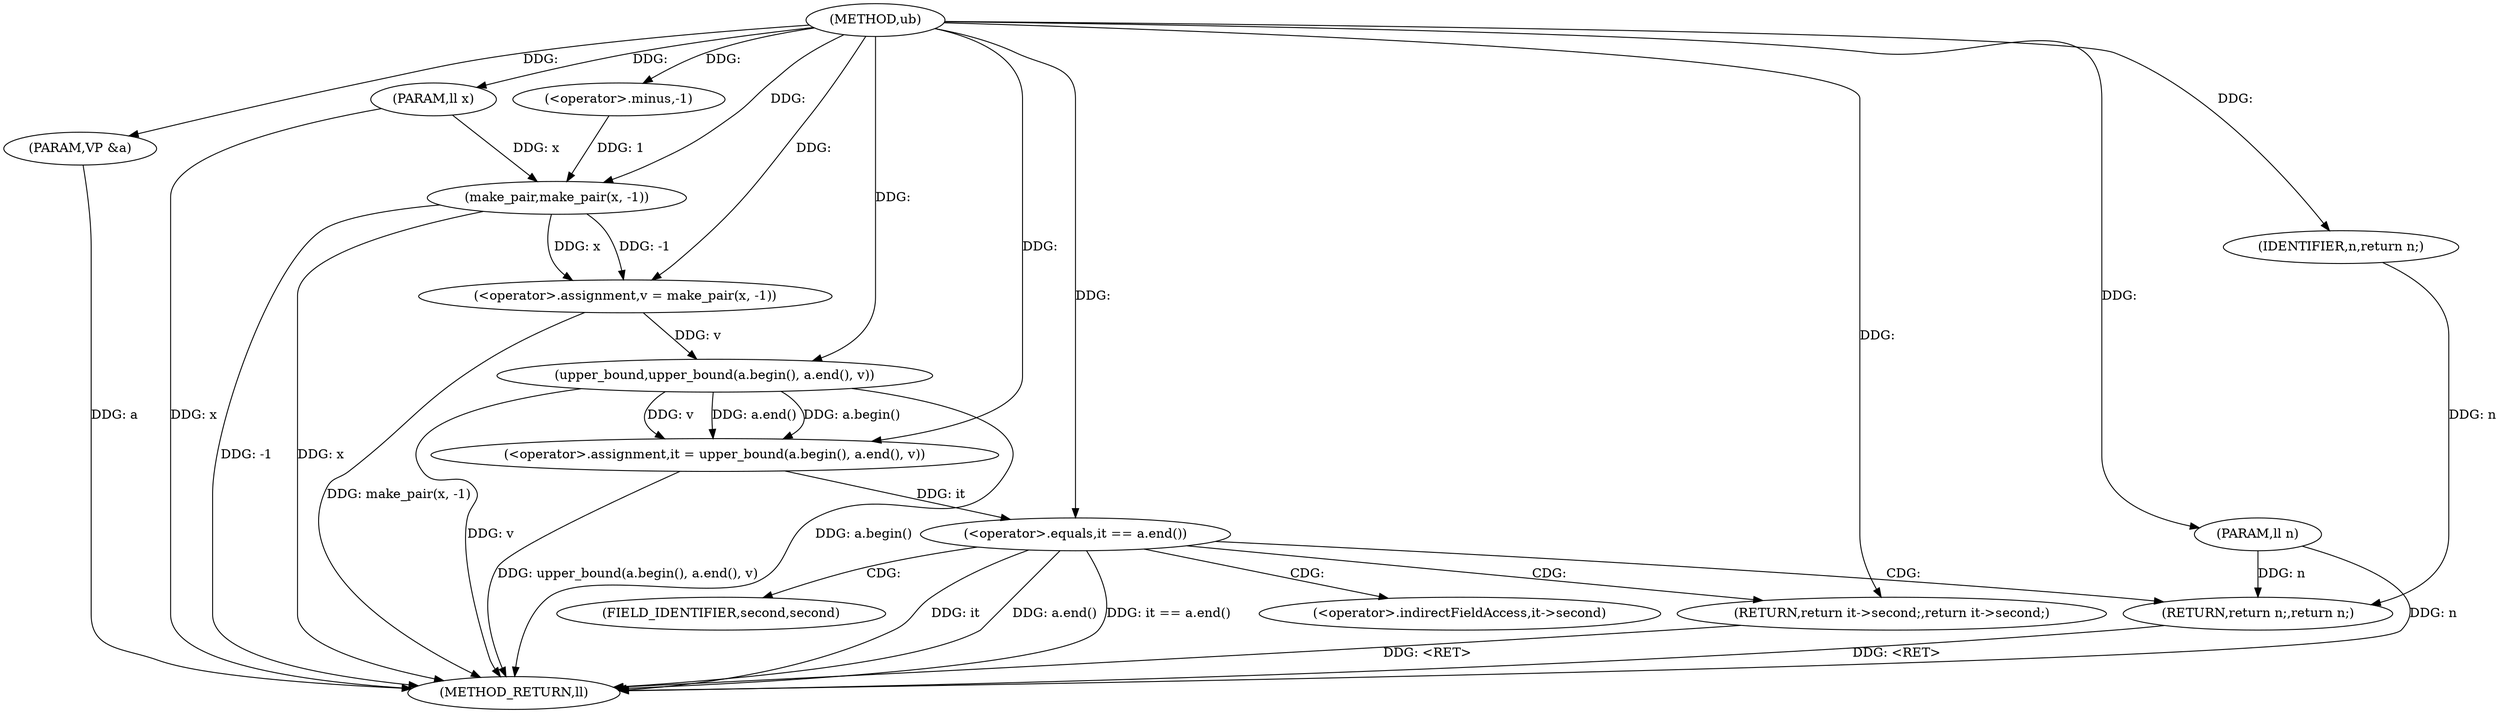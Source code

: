 digraph "ub" {  
"1000105" [label = "(METHOD,ub)" ]
"1000135" [label = "(METHOD_RETURN,ll)" ]
"1000106" [label = "(PARAM,VP &a)" ]
"1000107" [label = "(PARAM,ll x)" ]
"1000108" [label = "(PARAM,ll n)" ]
"1000111" [label = "(<operator>.assignment,v = make_pair(x, -1))" ]
"1000118" [label = "(<operator>.assignment,it = upper_bound(a.begin(), a.end(), v))" ]
"1000125" [label = "(<operator>.equals,it == a.end())" ]
"1000128" [label = "(RETURN,return n;,return n;)" ]
"1000113" [label = "(make_pair,make_pair(x, -1))" ]
"1000120" [label = "(upper_bound,upper_bound(a.begin(), a.end(), v))" ]
"1000129" [label = "(IDENTIFIER,n,return n;)" ]
"1000131" [label = "(RETURN,return it->second;,return it->second;)" ]
"1000115" [label = "(<operator>.minus,-1)" ]
"1000132" [label = "(<operator>.indirectFieldAccess,it->second)" ]
"1000134" [label = "(FIELD_IDENTIFIER,second,second)" ]
  "1000128" -> "1000135"  [ label = "DDG: <RET>"] 
  "1000106" -> "1000135"  [ label = "DDG: a"] 
  "1000107" -> "1000135"  [ label = "DDG: x"] 
  "1000108" -> "1000135"  [ label = "DDG: n"] 
  "1000113" -> "1000135"  [ label = "DDG: x"] 
  "1000113" -> "1000135"  [ label = "DDG: -1"] 
  "1000111" -> "1000135"  [ label = "DDG: make_pair(x, -1)"] 
  "1000120" -> "1000135"  [ label = "DDG: a.begin()"] 
  "1000120" -> "1000135"  [ label = "DDG: v"] 
  "1000118" -> "1000135"  [ label = "DDG: upper_bound(a.begin(), a.end(), v)"] 
  "1000125" -> "1000135"  [ label = "DDG: it"] 
  "1000125" -> "1000135"  [ label = "DDG: a.end()"] 
  "1000125" -> "1000135"  [ label = "DDG: it == a.end()"] 
  "1000131" -> "1000135"  [ label = "DDG: <RET>"] 
  "1000105" -> "1000106"  [ label = "DDG: "] 
  "1000105" -> "1000107"  [ label = "DDG: "] 
  "1000105" -> "1000108"  [ label = "DDG: "] 
  "1000113" -> "1000111"  [ label = "DDG: -1"] 
  "1000113" -> "1000111"  [ label = "DDG: x"] 
  "1000120" -> "1000118"  [ label = "DDG: a.begin()"] 
  "1000120" -> "1000118"  [ label = "DDG: v"] 
  "1000120" -> "1000118"  [ label = "DDG: a.end()"] 
  "1000105" -> "1000111"  [ label = "DDG: "] 
  "1000105" -> "1000118"  [ label = "DDG: "] 
  "1000129" -> "1000128"  [ label = "DDG: n"] 
  "1000108" -> "1000128"  [ label = "DDG: n"] 
  "1000107" -> "1000113"  [ label = "DDG: x"] 
  "1000105" -> "1000113"  [ label = "DDG: "] 
  "1000115" -> "1000113"  [ label = "DDG: 1"] 
  "1000105" -> "1000120"  [ label = "DDG: "] 
  "1000111" -> "1000120"  [ label = "DDG: v"] 
  "1000118" -> "1000125"  [ label = "DDG: it"] 
  "1000105" -> "1000125"  [ label = "DDG: "] 
  "1000105" -> "1000129"  [ label = "DDG: "] 
  "1000105" -> "1000131"  [ label = "DDG: "] 
  "1000105" -> "1000115"  [ label = "DDG: "] 
  "1000125" -> "1000132"  [ label = "CDG: "] 
  "1000125" -> "1000128"  [ label = "CDG: "] 
  "1000125" -> "1000131"  [ label = "CDG: "] 
  "1000125" -> "1000134"  [ label = "CDG: "] 
}
